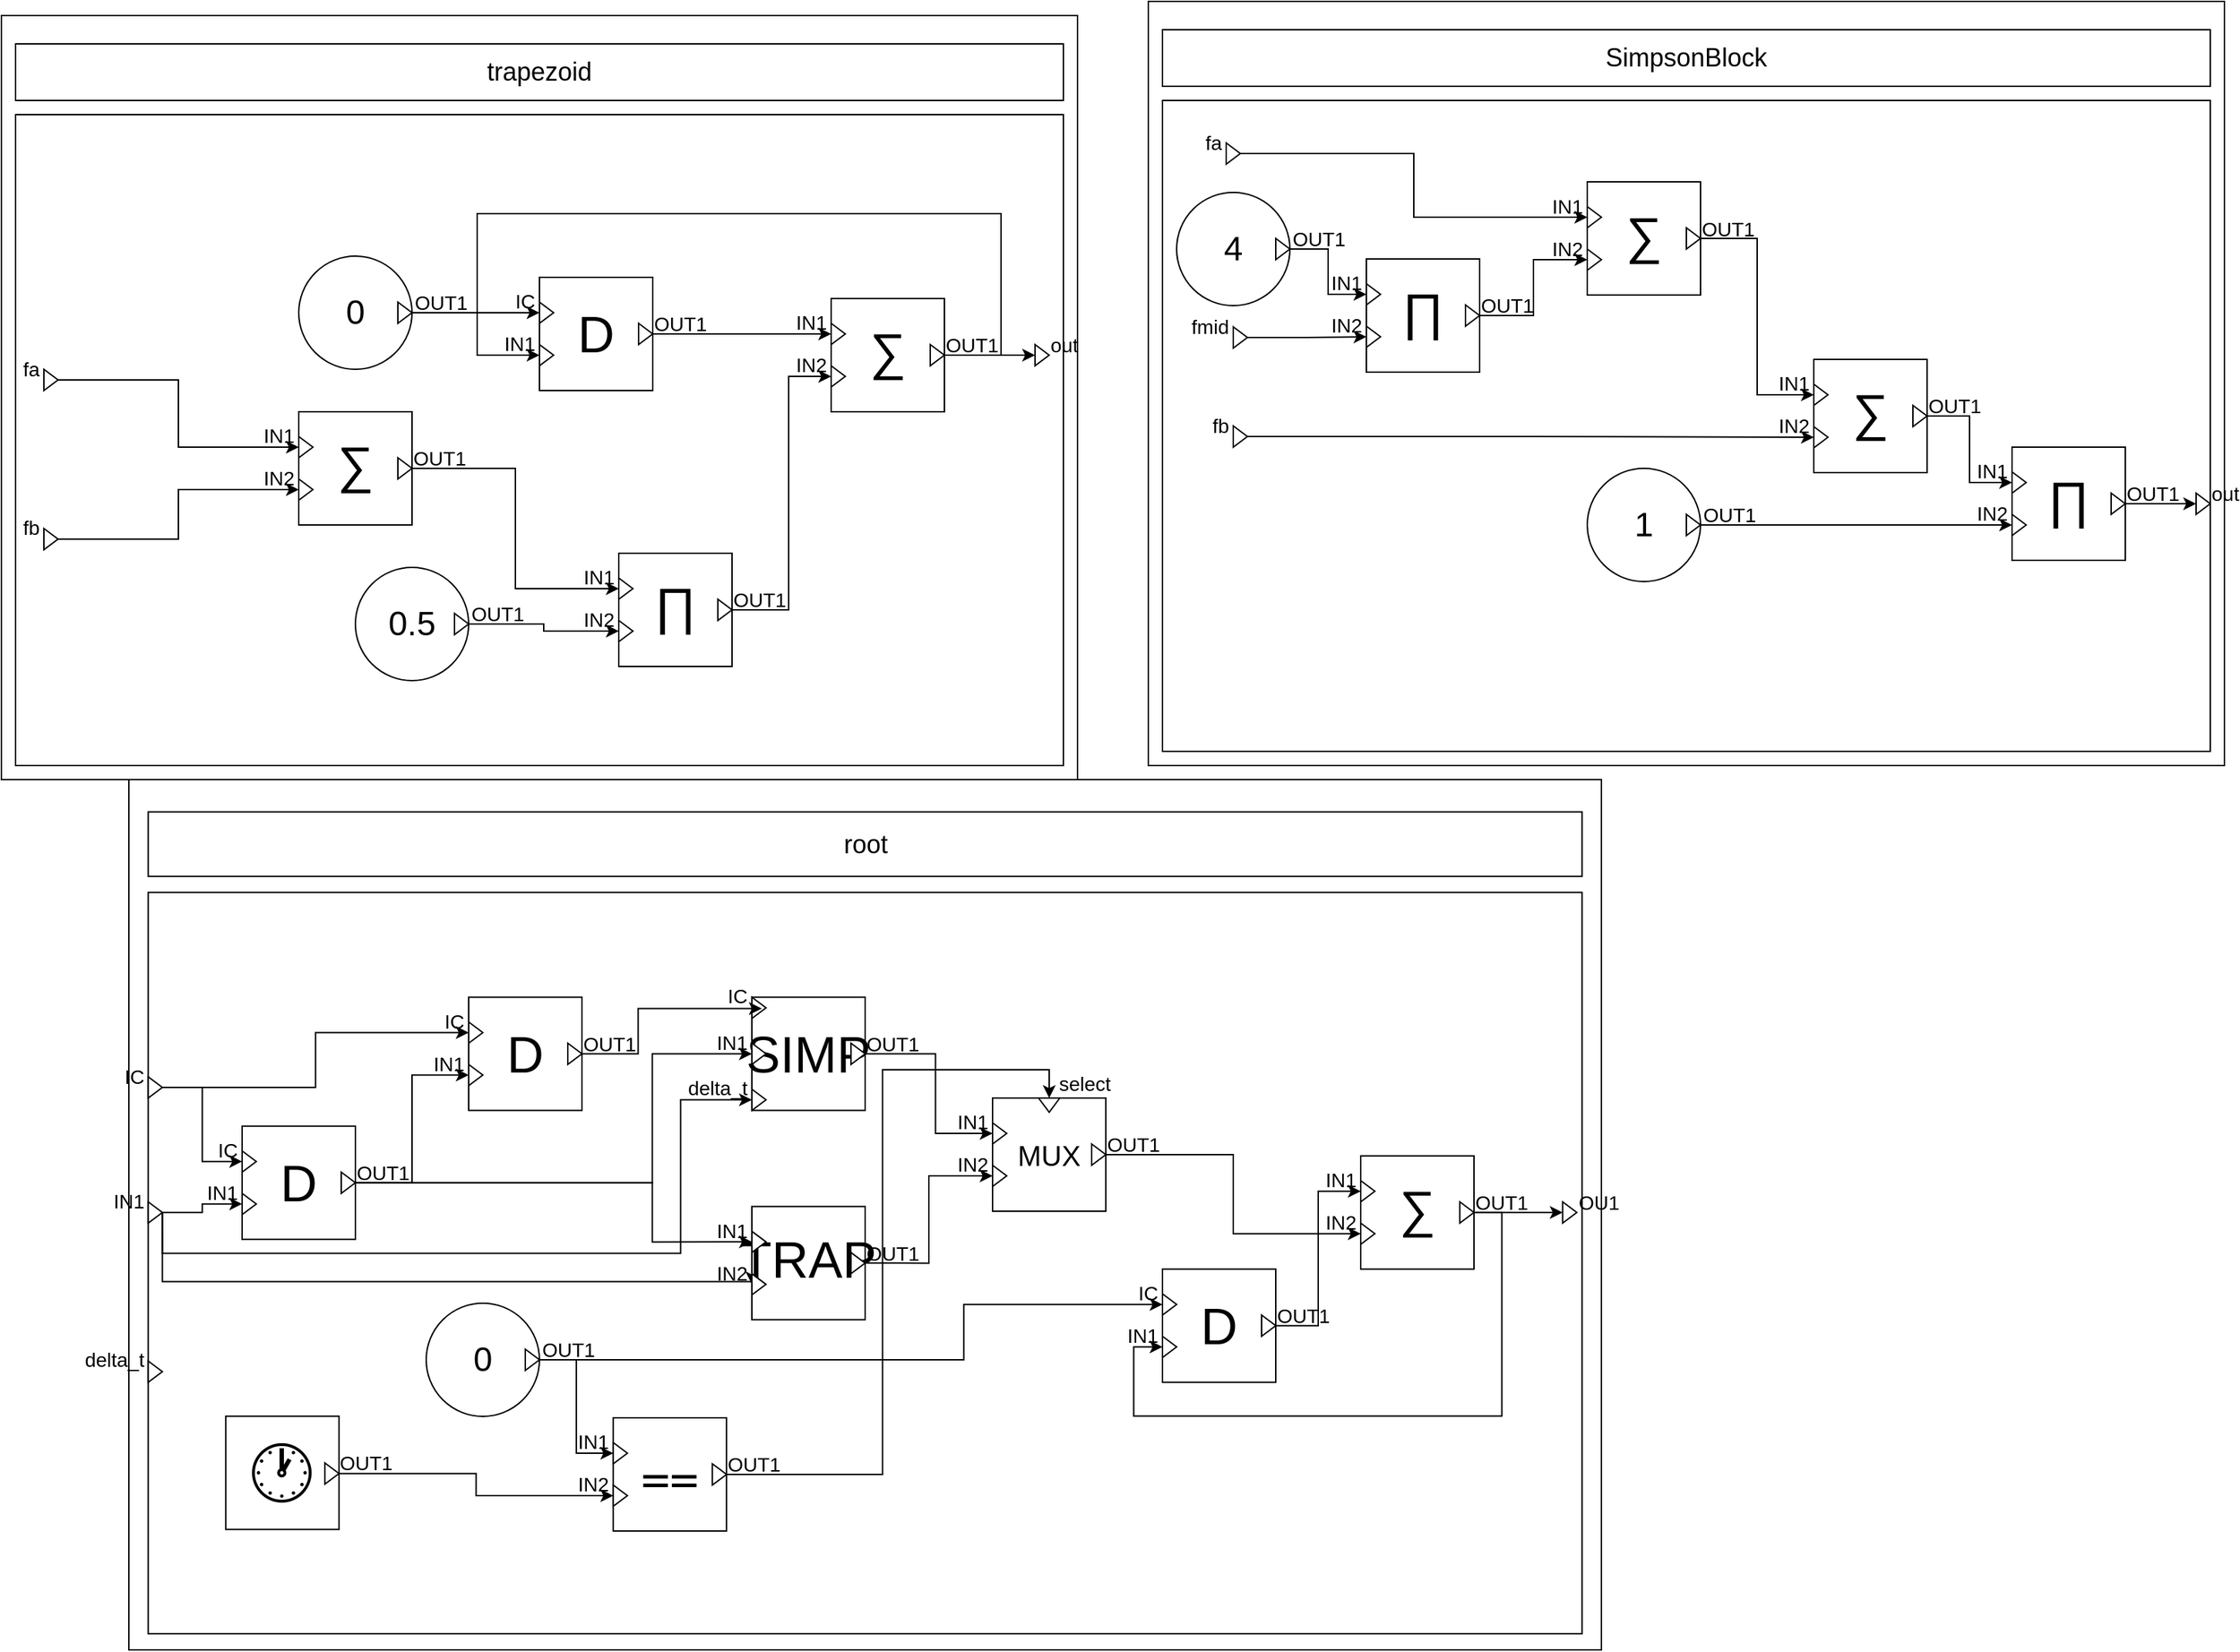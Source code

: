 <mxfile version="14.7.4" type="embed"><diagram id="c8kKLL6Id0NaLEfzySLN" name="Page-1"><mxGraphModel dx="1112" dy="2025" grid="1" gridSize="10" guides="1" tooltips="1" connect="1" arrows="1" fold="1" page="1" pageScale="1" pageWidth="827" pageHeight="1169" math="0" shadow="0"><root><mxCell id="0"/><mxCell id="1" parent="0"/><object label="" placeholders="1" class_name="root" id="9sVO_kpWOGSHm0b9J-cb-1"><mxCell style="rounded=0;whiteSpace=wrap;html=1;container=0;connectable=0;allowArrows=0;treeFolding=0;moveCells=0;treeMoving=0;comic=0;rotatable=0;expand=1;autosize=1;resizeWidth=1;resizeHeight=1;metaEdit=1;" parent="1" vertex="1"><mxGeometry x="230" y="310" width="1040" height="615" as="geometry"><mxRectangle x="40" y="400" width="50" height="40" as="alternateBounds"/></mxGeometry></mxCell></object><object label="%class_name%" placeholders="1" id="9sVO_kpWOGSHm0b9J-cb-2"><mxCell style="rounded=0;whiteSpace=wrap;html=1;fontSize=18;connectable=0;allowArrows=0;rotatable=0;cloneable=0;deletable=0;" parent="9sVO_kpWOGSHm0b9J-cb-1" vertex="1"><mxGeometry x="13.684" y="22.778" width="1012.632" height="45.556" as="geometry"/></mxCell></object><mxCell id="9sVO_kpWOGSHm0b9J-cb-3" value="" style="rounded=0;whiteSpace=wrap;html=1;connectable=0;allowArrows=0;container=1;collapsible=0;portConstraintRotation=0;rotatable=0;cloneable=0;deletable=0;recursiveResize=0;" parent="9sVO_kpWOGSHm0b9J-cb-1" vertex="1"><mxGeometry x="13.684" y="79.722" width="1012.632" height="523.889" as="geometry"><mxRectangle x="10" y="70" width="50" height="40" as="alternateBounds"/></mxGeometry></mxCell><mxCell id="9sVO_kpWOGSHm0b9J-cb-26" style="edgeStyle=orthogonalEdgeStyle;rounded=0;orthogonalLoop=1;jettySize=auto;html=1;exitX=1;exitY=0.5;exitDx=0;exitDy=0;entryX=0;entryY=0.5;entryDx=0;entryDy=0;" parent="9sVO_kpWOGSHm0b9J-cb-3" source="9sVO_kpWOGSHm0b9J-cb-4" target="9sVO_kpWOGSHm0b9J-cb-19" edge="1"><mxGeometry relative="1" as="geometry"/></mxCell><mxCell id="9sVO_kpWOGSHm0b9J-cb-128" style="edgeStyle=orthogonalEdgeStyle;rounded=0;orthogonalLoop=1;jettySize=auto;html=1;exitX=1;exitY=0.5;exitDx=0;exitDy=0;entryX=0;entryY=0.5;entryDx=0;entryDy=0;" parent="9sVO_kpWOGSHm0b9J-cb-3" source="9sVO_kpWOGSHm0b9J-cb-4" target="9sVO_kpWOGSHm0b9J-cb-125" edge="1"><mxGeometry relative="1" as="geometry"><Array as="points"><mxPoint x="10" y="255"/><mxPoint x="376" y="255"/><mxPoint x="376" y="146"/></Array></mxGeometry></mxCell><mxCell id="9sVO_kpWOGSHm0b9J-cb-137" style="edgeStyle=orthogonalEdgeStyle;rounded=0;orthogonalLoop=1;jettySize=auto;html=1;exitX=1;exitY=0.5;exitDx=0;exitDy=0;entryX=0;entryY=0.5;entryDx=0;entryDy=0;" parent="9sVO_kpWOGSHm0b9J-cb-3" source="9sVO_kpWOGSHm0b9J-cb-4" target="9sVO_kpWOGSHm0b9J-cb-136" edge="1"><mxGeometry relative="1" as="geometry"><Array as="points"><mxPoint x="10" y="275"/><mxPoint x="426" y="275"/></Array></mxGeometry></mxCell><object label="%name%" placeholders="1" name="IN1" class_name="InputPortBlock" id="9sVO_kpWOGSHm0b9J-cb-4"><mxCell style="triangle;fontSize=14;points=[[0,0.5],[1,0.5]];allowArrows=0;verticalAlign=middle;horizontal=1;spacingTop=0;align=right;spacingLeft=0;spacingRight=8;html=1;comic=0;treeFolding=0;treeMoving=0;resizable=0;movableLabel=1;spacing=2;aspect=fixed;metaEdit=1;" parent="9sVO_kpWOGSHm0b9J-cb-3" vertex="1"><mxGeometry y="218.667" width="10" height="15" as="geometry"><mxPoint x="-4" y="-8" as="offset"/></mxGeometry></mxCell></object><object label="%name%" placeholders="1" name="OU1" class_name="OutputPortBlock" id="9sVO_kpWOGSHm0b9J-cb-5"><mxCell style="triangle;fontSize=14;points=[[0,0.5],[1,0.5]];allowArrows=0;verticalAlign=middle;horizontal=1;spacingTop=0;align=left;spacingLeft=4;spacingRight=0;html=1;comic=0;treeFolding=0;treeMoving=0;movable=1;resizable=0;rotatable=1;deletable=1;editable=1;connectable=1;movableLabel=1;spacing=2;aspect=fixed;metaEdit=1;" parent="9sVO_kpWOGSHm0b9J-cb-3" vertex="1"><mxGeometry x="998.947" y="218.667" width="10" height="15" as="geometry"><mxPoint x="5" y="-7" as="offset"/></mxGeometry></mxCell></object><object label="%symbol%" placeholders="1" symbol="&amp;sum;" class_name="AdderBlock" block_name="" id="9sVO_kpWOGSHm0b9J-cb-8"><mxCell style="whiteSpace=wrap;html=1;aspect=fixed;comic=0;fontSize=36;align=center;resizable=0;container=1;collapsible=0;points=[];allowArrows=0;spacingTop=-6;metaEdit=1;connectable=0;" parent="9sVO_kpWOGSHm0b9J-cb-3" vertex="1"><mxGeometry x="856.317" y="186.162" width="80" height="80" as="geometry"/></mxCell></object><object label="%name%" placeholders="1" name="OUT1" class_name="OutputPortBlock" id="9sVO_kpWOGSHm0b9J-cb-9"><mxCell style="triangle;fontSize=14;points=[[1,0.5]];allowArrows=0;verticalAlign=middle;horizontal=1;spacingTop=0;align=left;spacingLeft=4;spacingRight=0;html=1;comic=0;treeFolding=0;treeMoving=0;movable=1;resizable=0;rotatable=1;deletable=1;editable=1;connectable=1;movableLabel=1;spacing=2;aspect=fixed;metaEdit=1;" parent="9sVO_kpWOGSHm0b9J-cb-8" vertex="1"><mxGeometry x="70" y="32.5" width="10" height="15" as="geometry"><mxPoint x="5" y="-7" as="offset"/></mxGeometry></mxCell></object><object label="%name%" placeholders="1" name="IN1" class_name="InputPortBlock" id="9sVO_kpWOGSHm0b9J-cb-10"><mxCell style="triangle;fontSize=14;points=[[0,0.5]];allowArrows=0;verticalAlign=middle;horizontal=1;spacingTop=0;align=right;spacingLeft=0;spacingRight=8;html=1;comic=0;treeFolding=0;treeMoving=0;resizable=0;movableLabel=1;spacing=2;aspect=fixed;metaEdit=1;" parent="9sVO_kpWOGSHm0b9J-cb-8" vertex="1"><mxGeometry y="17.5" width="10" height="15" as="geometry"><mxPoint x="-4" y="-8" as="offset"/></mxGeometry></mxCell></object><object label="%name%" placeholders="1" name="IN2" class_name="InputPortBlock" id="9sVO_kpWOGSHm0b9J-cb-11"><mxCell style="triangle;fontSize=14;points=[[0,0.5]];allowArrows=0;verticalAlign=middle;horizontal=1;spacingTop=0;align=right;spacingLeft=0;spacingRight=8;html=1;comic=0;treeFolding=0;treeMoving=0;resizable=0;movableLabel=1;spacing=2;aspect=fixed;metaEdit=1;" parent="9sVO_kpWOGSHm0b9J-cb-8" vertex="1"><mxGeometry y="47.5" width="10" height="15" as="geometry"><mxPoint x="-4" y="-8" as="offset"/></mxGeometry></mxCell></object><object label="%symbol%" placeholders="1" symbol="D" class_name="DelayBlock" block_name="" id="9sVO_kpWOGSHm0b9J-cb-12"><mxCell style="whiteSpace=wrap;html=1;aspect=fixed;comic=0;fontSize=36;align=center;resizable=0;container=1;collapsible=0;points=[];allowArrows=0;metaEdit=1;connectable=0;" parent="9sVO_kpWOGSHm0b9J-cb-3" vertex="1"><mxGeometry x="716.314" y="266.159" width="80" height="80" as="geometry"/></mxCell></object><object label="%name%" placeholders="1" name="OUT1" class_name="OutputPortBlock" id="9sVO_kpWOGSHm0b9J-cb-13"><mxCell style="triangle;fontSize=14;points=[[1,0.5]];allowArrows=0;verticalAlign=middle;horizontal=1;spacingTop=0;align=left;spacingLeft=4;spacingRight=0;html=1;comic=0;treeFolding=0;treeMoving=0;movable=1;resizable=0;rotatable=1;deletable=1;editable=1;connectable=1;movableLabel=1;spacing=2;aspect=fixed;metaEdit=1;" parent="9sVO_kpWOGSHm0b9J-cb-12" vertex="1"><mxGeometry x="70" y="32.5" width="10" height="15" as="geometry"><mxPoint x="5" y="-7" as="offset"/></mxGeometry></mxCell></object><object label="%name%" placeholders="1" name="IC" class_name="InputPortBlock" id="9sVO_kpWOGSHm0b9J-cb-14"><mxCell style="triangle;fontSize=14;points=[[0,0.5]];allowArrows=0;verticalAlign=middle;horizontal=1;spacingTop=0;align=right;spacingLeft=0;spacingRight=8;html=1;comic=0;treeFolding=0;treeMoving=0;resizable=0;movableLabel=1;spacing=2;aspect=fixed;metaEdit=1;" parent="9sVO_kpWOGSHm0b9J-cb-12" vertex="1"><mxGeometry y="17.5" width="10" height="15" as="geometry"><mxPoint x="-4" y="-8" as="offset"/></mxGeometry></mxCell></object><object label="%name%" placeholders="1" name="IN1" class_name="InputPortBlock" id="9sVO_kpWOGSHm0b9J-cb-15"><mxCell style="triangle;fontSize=14;points=[[0,0.5]];allowArrows=0;verticalAlign=middle;horizontal=1;spacingTop=0;align=right;spacingLeft=0;spacingRight=8;html=1;comic=0;treeFolding=0;treeMoving=0;resizable=0;movableLabel=1;spacing=2;aspect=fixed;metaEdit=1;" parent="9sVO_kpWOGSHm0b9J-cb-12" vertex="1"><mxGeometry y="47.5" width="10" height="15" as="geometry"><mxPoint x="-4" y="-8" as="offset"/></mxGeometry></mxCell></object><object label="%symbol%" placeholders="1" symbol="D" class_name="DelayBlock" block_name="" id="9sVO_kpWOGSHm0b9J-cb-16"><mxCell style="whiteSpace=wrap;html=1;aspect=fixed;comic=0;fontSize=36;align=center;resizable=0;container=1;collapsible=0;points=[];allowArrows=0;metaEdit=1;connectable=0;" parent="9sVO_kpWOGSHm0b9J-cb-3" vertex="1"><mxGeometry x="66.317" y="165.139" width="80" height="80" as="geometry"/></mxCell></object><object label="%name%" placeholders="1" name="OUT1" class_name="OutputPortBlock" id="9sVO_kpWOGSHm0b9J-cb-17"><mxCell style="triangle;fontSize=14;points=[[1,0.5]];allowArrows=0;verticalAlign=middle;horizontal=1;spacingTop=0;align=left;spacingLeft=4;spacingRight=0;html=1;comic=0;treeFolding=0;treeMoving=0;movable=1;resizable=0;rotatable=1;deletable=1;editable=1;connectable=1;movableLabel=1;spacing=2;aspect=fixed;metaEdit=1;" parent="9sVO_kpWOGSHm0b9J-cb-16" vertex="1"><mxGeometry x="70" y="32.5" width="10" height="15" as="geometry"><mxPoint x="5" y="-7" as="offset"/></mxGeometry></mxCell></object><object label="%name%" placeholders="1" name="IC" class_name="InputPortBlock" id="9sVO_kpWOGSHm0b9J-cb-18"><mxCell style="triangle;fontSize=14;points=[[0,0.5]];allowArrows=0;verticalAlign=middle;horizontal=1;spacingTop=0;align=right;spacingLeft=0;spacingRight=8;html=1;comic=0;treeFolding=0;treeMoving=0;resizable=0;movableLabel=1;spacing=2;aspect=fixed;metaEdit=1;" parent="9sVO_kpWOGSHm0b9J-cb-16" vertex="1"><mxGeometry y="17.5" width="10" height="15" as="geometry"><mxPoint x="-4" y="-8" as="offset"/></mxGeometry></mxCell></object><object label="%name%" placeholders="1" name="IN1" class_name="InputPortBlock" id="9sVO_kpWOGSHm0b9J-cb-19"><mxCell style="triangle;fontSize=14;points=[[0,0.5]];allowArrows=0;verticalAlign=middle;horizontal=1;spacingTop=0;align=right;spacingLeft=0;spacingRight=8;html=1;comic=0;treeFolding=0;treeMoving=0;resizable=0;movableLabel=1;spacing=2;aspect=fixed;metaEdit=1;" parent="9sVO_kpWOGSHm0b9J-cb-16" vertex="1"><mxGeometry y="47.5" width="10" height="15" as="geometry"><mxPoint x="-4" y="-8" as="offset"/></mxGeometry></mxCell></object><object label="%symbol%" placeholders="1" symbol="D" class_name="DelayBlock" block_name="" id="9sVO_kpWOGSHm0b9J-cb-20"><mxCell style="whiteSpace=wrap;html=1;aspect=fixed;comic=0;fontSize=36;align=center;resizable=0;container=1;collapsible=0;points=[];allowArrows=0;metaEdit=1;connectable=0;" parent="9sVO_kpWOGSHm0b9J-cb-3" vertex="1"><mxGeometry x="226.314" y="74.028" width="80" height="80" as="geometry"/></mxCell></object><object label="%name%" placeholders="1" name="OUT1" class_name="OutputPortBlock" id="9sVO_kpWOGSHm0b9J-cb-21"><mxCell style="triangle;fontSize=14;points=[[1,0.5]];allowArrows=0;verticalAlign=middle;horizontal=1;spacingTop=0;align=left;spacingLeft=4;spacingRight=0;html=1;comic=0;treeFolding=0;treeMoving=0;movable=1;resizable=0;rotatable=1;deletable=1;editable=1;connectable=1;movableLabel=1;spacing=2;aspect=fixed;metaEdit=1;" parent="9sVO_kpWOGSHm0b9J-cb-20" vertex="1"><mxGeometry x="70" y="32.5" width="10" height="15" as="geometry"><mxPoint x="5" y="-7" as="offset"/></mxGeometry></mxCell></object><object label="%name%" placeholders="1" name="IC" class_name="InputPortBlock" id="9sVO_kpWOGSHm0b9J-cb-22"><mxCell style="triangle;fontSize=14;points=[[0,0.5]];allowArrows=0;verticalAlign=middle;horizontal=1;spacingTop=0;align=right;spacingLeft=0;spacingRight=8;html=1;comic=0;treeFolding=0;treeMoving=0;resizable=0;movableLabel=1;spacing=2;aspect=fixed;metaEdit=1;" parent="9sVO_kpWOGSHm0b9J-cb-20" vertex="1"><mxGeometry y="17.5" width="10" height="15" as="geometry"><mxPoint x="-4" y="-8" as="offset"/></mxGeometry></mxCell></object><object label="%name%" placeholders="1" name="IN1" class_name="InputPortBlock" id="9sVO_kpWOGSHm0b9J-cb-23"><mxCell style="triangle;fontSize=14;points=[[0,0.5]];allowArrows=0;verticalAlign=middle;horizontal=1;spacingTop=0;align=right;spacingLeft=0;spacingRight=8;html=1;comic=0;treeFolding=0;treeMoving=0;resizable=0;movableLabel=1;spacing=2;aspect=fixed;metaEdit=1;" parent="9sVO_kpWOGSHm0b9J-cb-20" vertex="1"><mxGeometry y="47.5" width="10" height="15" as="geometry"><mxPoint x="-4" y="-8" as="offset"/></mxGeometry></mxCell></object><mxCell id="9sVO_kpWOGSHm0b9J-cb-24" style="edgeStyle=orthogonalEdgeStyle;rounded=0;orthogonalLoop=1;jettySize=auto;html=1;exitX=1;exitY=0.5;exitDx=0;exitDy=0;entryX=0;entryY=0.5;entryDx=0;entryDy=0;" parent="9sVO_kpWOGSHm0b9J-cb-3" source="9sVO_kpWOGSHm0b9J-cb-9" target="9sVO_kpWOGSHm0b9J-cb-5" edge="1"><mxGeometry relative="1" as="geometry"/></mxCell><mxCell id="9sVO_kpWOGSHm0b9J-cb-25" style="edgeStyle=orthogonalEdgeStyle;rounded=0;orthogonalLoop=1;jettySize=auto;html=1;exitX=1;exitY=0.5;exitDx=0;exitDy=0;entryX=0;entryY=0.5;entryDx=0;entryDy=0;" parent="9sVO_kpWOGSHm0b9J-cb-3" source="9sVO_kpWOGSHm0b9J-cb-13" target="9sVO_kpWOGSHm0b9J-cb-10" edge="1"><mxGeometry relative="1" as="geometry"/></mxCell><mxCell id="9sVO_kpWOGSHm0b9J-cb-27" style="edgeStyle=orthogonalEdgeStyle;rounded=0;orthogonalLoop=1;jettySize=auto;html=1;exitX=1;exitY=0.5;exitDx=0;exitDy=0;entryX=0;entryY=0.5;entryDx=0;entryDy=0;" parent="9sVO_kpWOGSHm0b9J-cb-3" source="9sVO_kpWOGSHm0b9J-cb-17" target="9sVO_kpWOGSHm0b9J-cb-23" edge="1"><mxGeometry relative="1" as="geometry"/></mxCell><object label=" %symbol%" class_name="TimeBlock" block_name="" placeholders="1" symbol="&amp;#128336;" id="9sVO_kpWOGSHm0b9J-cb-106"><mxCell style="whiteSpace=wrap;html=1;aspect=fixed;connectable=0;allowArrows=0;container=1;collapsible=0;resizable=0;fontSize=45;metaEdit=1;" parent="9sVO_kpWOGSHm0b9J-cb-3" vertex="1"><mxGeometry x="54.737" y="370.139" width="80" height="80" as="geometry"/></mxCell></object><object label="%name%" placeholders="1" name="OUT1" class_name="OutputPortBlock" id="9sVO_kpWOGSHm0b9J-cb-107"><mxCell style="triangle;fontSize=14;points=[[1,0.5]];allowArrows=0;verticalAlign=middle;horizontal=1;spacingTop=0;align=left;spacingLeft=4;spacingRight=0;html=1;comic=0;treeFolding=0;treeMoving=0;movable=1;resizable=0;rotatable=1;deletable=1;editable=1;connectable=1;movableLabel=1;spacing=2;aspect=fixed;metaEdit=1;" parent="9sVO_kpWOGSHm0b9J-cb-106" vertex="1"><mxGeometry x="70" y="33" width="10" height="15" as="geometry"><mxPoint x="5" y="-7" as="offset"/></mxGeometry></mxCell></object><object label="%symbol%" placeholders="1" symbol="&amp;#10869;" class_name="EqualsBlock" block_name="" id="9sVO_kpWOGSHm0b9J-cb-108"><mxCell style="whiteSpace=wrap;html=1;aspect=fixed;comic=0;fontSize=36;align=center;resizable=0;container=1;collapsible=0;points=[];allowArrows=0;metaEdit=1;connectable=0;" parent="9sVO_kpWOGSHm0b9J-cb-3" vertex="1"><mxGeometry x="328.421" y="371.278" width="80" height="80" as="geometry"/></mxCell></object><object label="%name%" placeholders="1" name="OUT1" class_name="OutputPortBlock" id="9sVO_kpWOGSHm0b9J-cb-109"><mxCell style="triangle;fontSize=14;points=[[1,0.5]];allowArrows=0;verticalAlign=middle;horizontal=1;spacingTop=0;align=left;spacingLeft=4;spacingRight=0;html=1;comic=0;treeFolding=0;treeMoving=0;movable=1;resizable=0;rotatable=1;deletable=1;editable=1;connectable=1;movableLabel=1;spacing=2;aspect=fixed;metaEdit=1;" parent="9sVO_kpWOGSHm0b9J-cb-108" vertex="1"><mxGeometry x="70" y="32.5" width="10" height="15" as="geometry"><mxPoint x="5" y="-7" as="offset"/></mxGeometry></mxCell></object><object label="%name%" placeholders="1" name="IN1" class_name="InputPortBlock" id="9sVO_kpWOGSHm0b9J-cb-110"><mxCell style="triangle;fontSize=14;points=[[0,0.5]];allowArrows=0;verticalAlign=middle;horizontal=1;spacingTop=0;align=right;spacingLeft=0;spacingRight=8;html=1;comic=0;treeFolding=0;treeMoving=0;resizable=0;movableLabel=1;spacing=2;aspect=fixed;metaEdit=1;" parent="9sVO_kpWOGSHm0b9J-cb-108" vertex="1"><mxGeometry y="17.5" width="10" height="15" as="geometry"><mxPoint x="-4" y="-8" as="offset"/></mxGeometry></mxCell></object><object label="%name%" placeholders="1" name="IN2" class_name="InputPortBlock" id="9sVO_kpWOGSHm0b9J-cb-111"><mxCell style="triangle;fontSize=14;points=[[0,0.5]];allowArrows=0;verticalAlign=middle;horizontal=1;spacingTop=0;align=right;spacingLeft=0;spacingRight=8;html=1;comic=0;treeFolding=0;treeMoving=0;resizable=0;movableLabel=1;spacing=2;aspect=fixed;metaEdit=1;" parent="9sVO_kpWOGSHm0b9J-cb-108" vertex="1"><mxGeometry y="47.5" width="10" height="15" as="geometry"><mxPoint x="-4" y="-8" as="offset"/></mxGeometry></mxCell></object><object label="%value%" placeholders="1" value="0" block_name="" class_name="ConstantBlock" id="9sVO_kpWOGSHm0b9J-cb-112"><mxCell style="ellipse;whiteSpace=wrap;html=1;comic=0;fontSize=24;align=center;allowArrows=0;connectable=0;container=1;collapsible=0;recursiveResize=1;direction=west;resizable=0;metaEdit=1;" parent="9sVO_kpWOGSHm0b9J-cb-3" vertex="1"><mxGeometry x="196.317" y="290.278" width="80" height="80" as="geometry"/></mxCell></object><object label="%name%" placeholders="1" name="OUT1" class_name="OutputPortBlock" id="9sVO_kpWOGSHm0b9J-cb-113"><mxCell style="triangle;fontSize=14;points=[[1,0.5]];allowArrows=0;verticalAlign=middle;horizontal=1;spacingTop=0;align=left;spacingLeft=4;spacingRight=0;html=1;comic=0;treeFolding=0;treeMoving=0;movable=1;resizable=0;rotatable=1;deletable=1;editable=1;connectable=1;movableLabel=1;spacing=2;aspect=fixed;metaEdit=1;" parent="9sVO_kpWOGSHm0b9J-cb-112" vertex="1"><mxGeometry x="70" y="32.5" width="10" height="15" as="geometry"><mxPoint x="6" y="-7" as="offset"/></mxGeometry></mxCell></object><mxCell id="9sVO_kpWOGSHm0b9J-cb-114" style="edgeStyle=orthogonalEdgeStyle;rounded=0;orthogonalLoop=1;jettySize=auto;html=1;exitX=1;exitY=0.5;exitDx=0;exitDy=0;entryX=0;entryY=0.5;entryDx=0;entryDy=0;" parent="9sVO_kpWOGSHm0b9J-cb-3" source="9sVO_kpWOGSHm0b9J-cb-113" target="9sVO_kpWOGSHm0b9J-cb-110" edge="1"><mxGeometry relative="1" as="geometry"/></mxCell><mxCell id="9sVO_kpWOGSHm0b9J-cb-115" style="edgeStyle=orthogonalEdgeStyle;rounded=0;orthogonalLoop=1;jettySize=auto;html=1;exitX=1;exitY=0.5;exitDx=0;exitDy=0;entryX=0;entryY=0.5;entryDx=0;entryDy=0;" parent="9sVO_kpWOGSHm0b9J-cb-3" source="9sVO_kpWOGSHm0b9J-cb-107" target="9sVO_kpWOGSHm0b9J-cb-111" edge="1"><mxGeometry relative="1" as="geometry"/></mxCell><object label="%symbol%" placeholders="1" symbol="MUX" class_name="MultiplexerBlock" block_name="" id="9sVO_kpWOGSHm0b9J-cb-116"><mxCell style="whiteSpace=wrap;html=1;aspect=fixed;comic=0;fontSize=20;align=center;resizable=0;container=1;collapsible=0;points=[];allowArrows=0;metaEdit=1;connectable=0;" parent="9sVO_kpWOGSHm0b9J-cb-3" vertex="1"><mxGeometry x="596.317" y="145.274" width="80" height="80" as="geometry"/></mxCell></object><object label="%name%" placeholders="1" name="OUT1" class_name="OutputPortBlock" id="9sVO_kpWOGSHm0b9J-cb-117"><mxCell style="triangle;fontSize=14;points=[[1,0.5]];allowArrows=0;verticalAlign=middle;horizontal=1;spacingTop=0;align=left;spacingLeft=4;spacingRight=0;html=1;comic=0;treeFolding=0;treeMoving=0;movable=1;resizable=0;rotatable=1;deletable=1;editable=1;connectable=1;movableLabel=1;spacing=2;aspect=fixed;metaEdit=1;" parent="9sVO_kpWOGSHm0b9J-cb-116" vertex="1"><mxGeometry x="70" y="32.5" width="10" height="15" as="geometry"><mxPoint x="5" y="-7" as="offset"/></mxGeometry></mxCell></object><object label="%name%" placeholders="1" name="IN1" class_name="InputPortBlock" id="9sVO_kpWOGSHm0b9J-cb-118"><mxCell style="triangle;fontSize=14;points=[[0,0.5]];allowArrows=0;verticalAlign=middle;horizontal=1;spacingTop=0;align=right;spacingLeft=0;spacingRight=8;html=1;comic=0;treeFolding=0;treeMoving=0;resizable=0;movableLabel=1;spacing=2;aspect=fixed;metaEdit=1;" parent="9sVO_kpWOGSHm0b9J-cb-116" vertex="1"><mxGeometry y="17.5" width="10" height="15" as="geometry"><mxPoint x="-4" y="-8" as="offset"/></mxGeometry></mxCell></object><object label="%name%" placeholders="1" name="IN2" class_name="InputPortBlock" id="9sVO_kpWOGSHm0b9J-cb-119"><mxCell style="triangle;fontSize=14;points=[[0,0.5]];allowArrows=0;verticalAlign=middle;horizontal=1;spacingTop=0;align=right;spacingLeft=0;spacingRight=8;html=1;comic=0;treeFolding=0;treeMoving=0;resizable=0;movableLabel=1;spacing=2;aspect=fixed;metaEdit=1;" parent="9sVO_kpWOGSHm0b9J-cb-116" vertex="1"><mxGeometry y="47.5" width="10" height="15" as="geometry"><mxPoint x="-4" y="-8" as="offset"/></mxGeometry></mxCell></object><object label="%name%" placeholders="1" name="select" class_name="InputPortBlock" id="9sVO_kpWOGSHm0b9J-cb-120"><mxCell style="triangle;fontSize=14;points=[[0,0.5]];allowArrows=0;verticalAlign=middle;horizontal=1;spacingTop=0;align=left;spacingLeft=2;spacingRight=0;html=1;comic=0;treeFolding=0;treeMoving=0;resizable=0;movableLabel=1;spacing=2;aspect=fixed;direction=south;metaEdit=1;" parent="9sVO_kpWOGSHm0b9J-cb-116" vertex="1"><mxGeometry x="32.5" width="15" height="10" as="geometry"><mxPoint x="10" y="-15" as="offset"/></mxGeometry></mxCell></object><object label="%symbol%" placeholders="1" symbol="SIMP" class_name="SimpsonBlock" block_name="" id="9sVO_kpWOGSHm0b9J-cb-121"><mxCell style="whiteSpace=wrap;html=1;aspect=fixed;comic=0;fontSize=36;align=center;resizable=0;container=1;collapsible=0;points=[];allowArrows=0;metaEdit=1;connectable=0;" parent="9sVO_kpWOGSHm0b9J-cb-3" vertex="1"><mxGeometry x="426.319" y="74.024" width="80" height="80" as="geometry"/></mxCell></object><object label="%name%" placeholders="1" name="OUT1" class_name="OutputPortBlock" id="9sVO_kpWOGSHm0b9J-cb-122"><mxCell style="triangle;fontSize=14;points=[[1,0.5]];allowArrows=0;verticalAlign=middle;horizontal=1;spacingTop=0;align=left;spacingLeft=4;spacingRight=0;html=1;comic=0;treeFolding=0;treeMoving=0;movable=1;resizable=0;rotatable=1;deletable=1;editable=1;connectable=1;movableLabel=1;spacing=2;aspect=fixed;metaEdit=1;" parent="9sVO_kpWOGSHm0b9J-cb-121" vertex="1"><mxGeometry x="70" y="32.5" width="10" height="15" as="geometry"><mxPoint x="5" y="-7" as="offset"/></mxGeometry></mxCell></object><object label="%name%" placeholders="1" name="IC" class_name="InputPortBlock" id="9sVO_kpWOGSHm0b9J-cb-123"><mxCell style="triangle;fontSize=14;points=[[0,0.5]];allowArrows=0;verticalAlign=middle;horizontal=1;spacingTop=0;align=right;spacingLeft=0;spacingRight=8;html=1;comic=0;treeFolding=0;treeMoving=0;resizable=0;movableLabel=1;spacing=2;aspect=fixed;metaEdit=1;" parent="9sVO_kpWOGSHm0b9J-cb-121" vertex="1"><mxGeometry width="10" height="15" as="geometry"><mxPoint x="-4" y="-8" as="offset"/></mxGeometry></mxCell></object><object label="%name%" placeholders="1" name="IN1" class_name="InputPortBlock" id="9sVO_kpWOGSHm0b9J-cb-124"><mxCell style="triangle;fontSize=14;points=[[0,0.5]];allowArrows=0;verticalAlign=middle;horizontal=1;spacingTop=0;align=right;spacingLeft=0;spacingRight=8;html=1;comic=0;treeFolding=0;treeMoving=0;resizable=0;movableLabel=1;spacing=2;aspect=fixed;metaEdit=1;" parent="9sVO_kpWOGSHm0b9J-cb-121" vertex="1"><mxGeometry y="32.5" width="10" height="15" as="geometry"><mxPoint x="-4" y="-8" as="offset"/></mxGeometry></mxCell></object><object label="%name%" placeholders="1" name="delta_t" class_name="InputPortBlock" id="9sVO_kpWOGSHm0b9J-cb-125"><mxCell style="triangle;fontSize=14;points=[[0,0.5]];allowArrows=0;verticalAlign=middle;horizontal=1;spacingTop=0;align=right;spacingLeft=0;spacingRight=8;html=1;comic=0;treeFolding=0;treeMoving=0;resizable=0;movableLabel=1;spacing=2;aspect=fixed;metaEdit=1;" parent="9sVO_kpWOGSHm0b9J-cb-121" vertex="1"><mxGeometry y="65" width="10" height="15" as="geometry"><mxPoint x="-4" y="-8" as="offset"/></mxGeometry></mxCell></object><mxCell id="9sVO_kpWOGSHm0b9J-cb-126" style="edgeStyle=orthogonalEdgeStyle;rounded=0;orthogonalLoop=1;jettySize=auto;html=1;exitX=1;exitY=0.5;exitDx=0;exitDy=0;entryX=0.7;entryY=0.534;entryDx=0;entryDy=0;entryPerimeter=0;" parent="9sVO_kpWOGSHm0b9J-cb-3" source="9sVO_kpWOGSHm0b9J-cb-21" target="9sVO_kpWOGSHm0b9J-cb-123" edge="1"><mxGeometry relative="1" as="geometry"><Array as="points"><mxPoint x="346" y="114"/><mxPoint x="346" y="82"/></Array></mxGeometry></mxCell><mxCell id="9sVO_kpWOGSHm0b9J-cb-127" style="edgeStyle=orthogonalEdgeStyle;rounded=0;orthogonalLoop=1;jettySize=auto;html=1;exitX=1;exitY=0.5;exitDx=0;exitDy=0;entryX=0;entryY=0.5;entryDx=0;entryDy=0;" parent="9sVO_kpWOGSHm0b9J-cb-3" source="9sVO_kpWOGSHm0b9J-cb-17" target="9sVO_kpWOGSHm0b9J-cb-124" edge="1"><mxGeometry relative="1" as="geometry"><Array as="points"><mxPoint x="356" y="205"/><mxPoint x="356" y="114"/></Array></mxGeometry></mxCell><object label="%symbol%" placeholders="1" symbol="TRAP" class_name="AdderBlock" block_name="" id="9sVO_kpWOGSHm0b9J-cb-133"><mxCell style="whiteSpace=wrap;html=1;aspect=fixed;comic=0;fontSize=36;align=center;resizable=0;container=1;collapsible=0;points=[];allowArrows=0;spacingTop=-6;metaEdit=1;connectable=0;" parent="9sVO_kpWOGSHm0b9J-cb-3" vertex="1"><mxGeometry x="426.316" y="221.948" width="80" height="80" as="geometry"/></mxCell></object><object label="%name%" placeholders="1" name="OUT1" class_name="OutputPortBlock" id="9sVO_kpWOGSHm0b9J-cb-134"><mxCell style="triangle;fontSize=14;points=[[1,0.5]];allowArrows=0;verticalAlign=middle;horizontal=1;spacingTop=0;align=left;spacingLeft=4;spacingRight=0;html=1;comic=0;treeFolding=0;treeMoving=0;movable=1;resizable=0;rotatable=1;deletable=1;editable=1;connectable=1;movableLabel=1;spacing=2;aspect=fixed;metaEdit=1;" parent="9sVO_kpWOGSHm0b9J-cb-133" vertex="1"><mxGeometry x="70" y="32.5" width="10" height="15" as="geometry"><mxPoint x="5" y="-7" as="offset"/></mxGeometry></mxCell></object><object label="%name%" placeholders="1" name="IN1" class_name="InputPortBlock" id="9sVO_kpWOGSHm0b9J-cb-135"><mxCell style="triangle;fontSize=14;points=[[0,0.5]];allowArrows=0;verticalAlign=middle;horizontal=1;spacingTop=0;align=right;spacingLeft=0;spacingRight=8;html=1;comic=0;treeFolding=0;treeMoving=0;resizable=0;movableLabel=1;spacing=2;aspect=fixed;metaEdit=1;" parent="9sVO_kpWOGSHm0b9J-cb-133" vertex="1"><mxGeometry y="17.5" width="10" height="15" as="geometry"><mxPoint x="-4" y="-8" as="offset"/></mxGeometry></mxCell></object><object label="%name%" placeholders="1" name="IN2" class_name="InputPortBlock" id="9sVO_kpWOGSHm0b9J-cb-136"><mxCell style="triangle;fontSize=14;points=[[0,0.5]];allowArrows=0;verticalAlign=middle;horizontal=1;spacingTop=0;align=right;spacingLeft=0;spacingRight=8;html=1;comic=0;treeFolding=0;treeMoving=0;resizable=0;movableLabel=1;spacing=2;aspect=fixed;metaEdit=1;" parent="9sVO_kpWOGSHm0b9J-cb-133" vertex="1"><mxGeometry y="47.5" width="10" height="15" as="geometry"><mxPoint x="-4" y="-8" as="offset"/></mxGeometry></mxCell></object><mxCell id="9sVO_kpWOGSHm0b9J-cb-138" style="edgeStyle=orthogonalEdgeStyle;rounded=0;orthogonalLoop=1;jettySize=auto;html=1;exitX=1;exitY=0.5;exitDx=0;exitDy=0;entryX=0;entryY=0.5;entryDx=0;entryDy=0;" parent="9sVO_kpWOGSHm0b9J-cb-3" source="9sVO_kpWOGSHm0b9J-cb-17" target="9sVO_kpWOGSHm0b9J-cb-135" edge="1"><mxGeometry relative="1" as="geometry"><Array as="points"><mxPoint x="356" y="205"/><mxPoint x="356" y="247"/></Array></mxGeometry></mxCell><mxCell id="9sVO_kpWOGSHm0b9J-cb-139" style="edgeStyle=orthogonalEdgeStyle;rounded=0;orthogonalLoop=1;jettySize=auto;html=1;exitX=1;exitY=0.5;exitDx=0;exitDy=0;entryX=0;entryY=0.5;entryDx=0;entryDy=0;" parent="9sVO_kpWOGSHm0b9J-cb-3" source="9sVO_kpWOGSHm0b9J-cb-109" target="9sVO_kpWOGSHm0b9J-cb-120" edge="1"><mxGeometry relative="1" as="geometry"/></mxCell><mxCell id="9sVO_kpWOGSHm0b9J-cb-140" style="edgeStyle=orthogonalEdgeStyle;rounded=0;orthogonalLoop=1;jettySize=auto;html=1;exitX=1;exitY=0.5;exitDx=0;exitDy=0;entryX=0;entryY=0.5;entryDx=0;entryDy=0;" parent="9sVO_kpWOGSHm0b9J-cb-3" source="9sVO_kpWOGSHm0b9J-cb-134" target="9sVO_kpWOGSHm0b9J-cb-119" edge="1"><mxGeometry relative="1" as="geometry"/></mxCell><mxCell id="9sVO_kpWOGSHm0b9J-cb-141" style="edgeStyle=orthogonalEdgeStyle;rounded=0;orthogonalLoop=1;jettySize=auto;html=1;exitX=1;exitY=0.5;exitDx=0;exitDy=0;entryX=0;entryY=0.5;entryDx=0;entryDy=0;" parent="9sVO_kpWOGSHm0b9J-cb-3" source="9sVO_kpWOGSHm0b9J-cb-122" target="9sVO_kpWOGSHm0b9J-cb-118" edge="1"><mxGeometry relative="1" as="geometry"><Array as="points"><mxPoint x="556" y="114"/><mxPoint x="556" y="170"/></Array></mxGeometry></mxCell><mxCell id="9sVO_kpWOGSHm0b9J-cb-143" style="edgeStyle=orthogonalEdgeStyle;rounded=0;orthogonalLoop=1;jettySize=auto;html=1;exitX=1;exitY=0.5;exitDx=0;exitDy=0;entryX=0;entryY=0.5;entryDx=0;entryDy=0;" parent="9sVO_kpWOGSHm0b9J-cb-3" source="9sVO_kpWOGSHm0b9J-cb-113" target="9sVO_kpWOGSHm0b9J-cb-14" edge="1"><mxGeometry relative="1" as="geometry"><Array as="points"><mxPoint x="576" y="330"/><mxPoint x="576" y="291"/></Array></mxGeometry></mxCell><mxCell id="9sVO_kpWOGSHm0b9J-cb-144" style="edgeStyle=orthogonalEdgeStyle;rounded=0;orthogonalLoop=1;jettySize=auto;html=1;exitX=1;exitY=0.5;exitDx=0;exitDy=0;entryX=0;entryY=0.5;entryDx=0;entryDy=0;" parent="9sVO_kpWOGSHm0b9J-cb-3" source="9sVO_kpWOGSHm0b9J-cb-117" target="9sVO_kpWOGSHm0b9J-cb-11" edge="1"><mxGeometry relative="1" as="geometry"/></mxCell><mxCell id="9sVO_kpWOGSHm0b9J-cb-145" style="edgeStyle=orthogonalEdgeStyle;rounded=0;orthogonalLoop=1;jettySize=auto;html=1;exitX=1;exitY=0.5;exitDx=0;exitDy=0;entryX=0;entryY=0.5;entryDx=0;entryDy=0;" parent="9sVO_kpWOGSHm0b9J-cb-3" source="9sVO_kpWOGSHm0b9J-cb-9" target="9sVO_kpWOGSHm0b9J-cb-15" edge="1"><mxGeometry relative="1" as="geometry"><Array as="points"><mxPoint x="956" y="226"/><mxPoint x="956" y="370"/><mxPoint x="696" y="370"/><mxPoint x="696" y="321"/></Array></mxGeometry></mxCell><object label="%name%" placeholders="1" name="delta_t" class_name="InputPortBlock" id="LSH27E_tYWa4RfOrXtbz-1"><mxCell style="triangle;fontSize=14;points=[[0,0.5],[1,0.5]];allowArrows=0;verticalAlign=middle;horizontal=1;spacingTop=0;align=right;spacingLeft=0;spacingRight=8;html=1;comic=0;treeFolding=0;treeMoving=0;resizable=0;movableLabel=1;spacing=2;aspect=fixed;metaEdit=1;" parent="9sVO_kpWOGSHm0b9J-cb-3" vertex="1"><mxGeometry x="-0.004" y="331.158" width="10" height="15" as="geometry"><mxPoint x="-4" y="-8" as="offset"/></mxGeometry></mxCell></object><mxCell id="LSH27E_tYWa4RfOrXtbz-3" style="edgeStyle=orthogonalEdgeStyle;rounded=0;orthogonalLoop=1;jettySize=auto;html=1;exitX=1;exitY=0.5;exitDx=0;exitDy=0;entryX=0;entryY=0.5;entryDx=0;entryDy=0;" parent="9sVO_kpWOGSHm0b9J-cb-3" source="LSH27E_tYWa4RfOrXtbz-2" target="9sVO_kpWOGSHm0b9J-cb-18" edge="1"><mxGeometry relative="1" as="geometry"/></mxCell><mxCell id="LSH27E_tYWa4RfOrXtbz-4" style="edgeStyle=orthogonalEdgeStyle;rounded=0;orthogonalLoop=1;jettySize=auto;html=1;exitX=1;exitY=0.5;exitDx=0;exitDy=0;entryX=0;entryY=0.5;entryDx=0;entryDy=0;" parent="9sVO_kpWOGSHm0b9J-cb-3" source="LSH27E_tYWa4RfOrXtbz-2" target="9sVO_kpWOGSHm0b9J-cb-22" edge="1"><mxGeometry relative="1" as="geometry"/></mxCell><object label="%name%" placeholders="1" name="IC" class_name="InputPortBlock" id="LSH27E_tYWa4RfOrXtbz-2"><mxCell style="triangle;fontSize=14;points=[[0,0.5],[1,0.5]];allowArrows=0;verticalAlign=middle;horizontal=1;spacingTop=0;align=right;spacingLeft=0;spacingRight=8;html=1;comic=0;treeFolding=0;treeMoving=0;resizable=0;movableLabel=1;spacing=2;aspect=fixed;metaEdit=1;" parent="9sVO_kpWOGSHm0b9J-cb-3" vertex="1"><mxGeometry x="-0.004" y="130.278" width="10" height="15" as="geometry"><mxPoint x="-4" y="-8" as="offset"/></mxGeometry></mxCell></object><object label="" placeholders="1" class_name="TrapezoidBlock" id="9sVO_kpWOGSHm0b9J-cb-28"><mxCell style="rounded=0;whiteSpace=wrap;html=1;container=0;connectable=0;allowArrows=0;treeFolding=0;moveCells=0;treeMoving=0;comic=0;rotatable=0;expand=1;autosize=1;resizeWidth=1;resizeHeight=1;metaEdit=1;" parent="1" vertex="1"><mxGeometry x="140" y="-230" width="760" height="540" as="geometry"><mxRectangle x="40" y="400" width="50" height="40" as="alternateBounds"/></mxGeometry></mxCell></object><object label="trapezoid" placeholders="1" id="9sVO_kpWOGSHm0b9J-cb-29"><mxCell style="rounded=0;whiteSpace=wrap;html=1;fontSize=18;connectable=0;allowArrows=0;rotatable=0;cloneable=0;deletable=0;" parent="9sVO_kpWOGSHm0b9J-cb-28" vertex="1"><mxGeometry x="10" y="20" width="740" height="40" as="geometry"/></mxCell></object><mxCell id="9sVO_kpWOGSHm0b9J-cb-30" value="" style="rounded=0;whiteSpace=wrap;html=1;connectable=0;allowArrows=0;container=1;collapsible=0;portConstraintRotation=0;rotatable=0;cloneable=0;deletable=0;recursiveResize=0;" parent="9sVO_kpWOGSHm0b9J-cb-28" vertex="1"><mxGeometry x="10" y="70" width="740" height="460" as="geometry"><mxRectangle x="10" y="70" width="50" height="40" as="alternateBounds"/></mxGeometry></mxCell><object label="%value%" placeholders="1" value="0" block_name="y0" class_name="ConstantBlock" id="9sVO_kpWOGSHm0b9J-cb-31"><mxCell style="ellipse;whiteSpace=wrap;html=1;comic=0;fontSize=24;align=center;allowArrows=0;connectable=0;container=1;collapsible=0;recursiveResize=1;direction=west;resizable=0;metaEdit=1;" parent="9sVO_kpWOGSHm0b9J-cb-30" vertex="1"><mxGeometry x="200" y="100" width="80" height="80" as="geometry"/></mxCell></object><object label="%name%" placeholders="1" name="OUT1" class_name="OutputPortBlock" id="9sVO_kpWOGSHm0b9J-cb-32"><mxCell style="triangle;fontSize=14;points=[[1,0.5]];allowArrows=0;verticalAlign=middle;horizontal=1;spacingTop=0;align=left;spacingLeft=4;spacingRight=0;html=1;comic=0;treeFolding=0;treeMoving=0;movable=1;resizable=0;rotatable=1;deletable=1;editable=1;connectable=1;movableLabel=1;spacing=2;aspect=fixed;metaEdit=1;" parent="9sVO_kpWOGSHm0b9J-cb-31" vertex="1"><mxGeometry x="70" y="32.5" width="10" height="15" as="geometry"><mxPoint x="6" y="-7" as="offset"/></mxGeometry></mxCell></object><mxCell id="9sVO_kpWOGSHm0b9J-cb-132" style="edgeStyle=orthogonalEdgeStyle;rounded=0;orthogonalLoop=1;jettySize=auto;html=1;exitX=1;exitY=0.5;exitDx=0;exitDy=0;entryX=0;entryY=0.5;entryDx=0;entryDy=0;" parent="9sVO_kpWOGSHm0b9J-cb-30" source="9sVO_kpWOGSHm0b9J-cb-35" target="9sVO_kpWOGSHm0b9J-cb-54" edge="1"><mxGeometry relative="1" as="geometry"/></mxCell><object label="%name%" placeholders="1" name="fa" class_name="InputPortBlock" id="9sVO_kpWOGSHm0b9J-cb-35"><mxCell style="triangle;fontSize=14;points=[[0,0.5],[1,0.5]];allowArrows=0;verticalAlign=middle;horizontal=1;spacingTop=0;align=right;spacingLeft=0;spacingRight=8;html=1;comic=0;treeFolding=0;treeMoving=0;resizable=0;movableLabel=1;spacing=2;aspect=fixed;metaEdit=1;" parent="9sVO_kpWOGSHm0b9J-cb-30" vertex="1"><mxGeometry x="20" y="180" width="10" height="15" as="geometry"><mxPoint x="-4" y="-8" as="offset"/></mxGeometry></mxCell></object><object label="%name%" placeholders="1" name="out" class_name="OutputPortBlock" id="9sVO_kpWOGSHm0b9J-cb-36"><mxCell style="triangle;fontSize=14;points=[[0,0.5],[1,0.5]];allowArrows=0;verticalAlign=middle;horizontal=1;spacingTop=0;align=left;spacingLeft=4;spacingRight=0;html=1;comic=0;treeFolding=0;treeMoving=0;movable=1;resizable=0;rotatable=1;deletable=1;editable=1;connectable=1;movableLabel=1;spacing=2;aspect=fixed;metaEdit=1;" parent="9sVO_kpWOGSHm0b9J-cb-30" vertex="1"><mxGeometry x="720" y="162.5" width="10" height="15" as="geometry"><mxPoint x="5" y="-7" as="offset"/></mxGeometry></mxCell></object><object label="%symbol%" placeholders="1" symbol="&amp;sum;" class_name="AdderBlock" block_name="accumulator" id="9sVO_kpWOGSHm0b9J-cb-37"><mxCell style="whiteSpace=wrap;html=1;aspect=fixed;comic=0;fontSize=36;align=center;resizable=0;container=1;collapsible=0;points=[];allowArrows=0;spacingTop=-6;metaEdit=1;connectable=0;" parent="9sVO_kpWOGSHm0b9J-cb-30" vertex="1"><mxGeometry x="576" y="130" width="80" height="80" as="geometry"/></mxCell></object><object label="%name%" placeholders="1" name="OUT1" class_name="OutputPortBlock" id="9sVO_kpWOGSHm0b9J-cb-38"><mxCell style="triangle;fontSize=14;points=[[1,0.5]];allowArrows=0;verticalAlign=middle;horizontal=1;spacingTop=0;align=left;spacingLeft=4;spacingRight=0;html=1;comic=0;treeFolding=0;treeMoving=0;movable=1;resizable=0;rotatable=1;deletable=1;editable=1;connectable=1;movableLabel=1;spacing=2;aspect=fixed;metaEdit=1;" parent="9sVO_kpWOGSHm0b9J-cb-37" vertex="1"><mxGeometry x="70" y="32.5" width="10" height="15" as="geometry"><mxPoint x="5" y="-7" as="offset"/></mxGeometry></mxCell></object><object label="%name%" placeholders="1" name="IN1" class_name="InputPortBlock" id="9sVO_kpWOGSHm0b9J-cb-39"><mxCell style="triangle;fontSize=14;points=[[0,0.5]];allowArrows=0;verticalAlign=middle;horizontal=1;spacingTop=0;align=right;spacingLeft=0;spacingRight=8;html=1;comic=0;treeFolding=0;treeMoving=0;resizable=0;movableLabel=1;spacing=2;aspect=fixed;metaEdit=1;" parent="9sVO_kpWOGSHm0b9J-cb-37" vertex="1"><mxGeometry y="17.5" width="10" height="15" as="geometry"><mxPoint x="-4" y="-8" as="offset"/></mxGeometry></mxCell></object><object label="%name%" placeholders="1" name="IN2" class_name="InputPortBlock" id="9sVO_kpWOGSHm0b9J-cb-40"><mxCell style="triangle;fontSize=14;points=[[0,0.5]];allowArrows=0;verticalAlign=middle;horizontal=1;spacingTop=0;align=right;spacingLeft=0;spacingRight=8;html=1;comic=0;treeFolding=0;treeMoving=0;resizable=0;movableLabel=1;spacing=2;aspect=fixed;metaEdit=1;" parent="9sVO_kpWOGSHm0b9J-cb-37" vertex="1"><mxGeometry y="47.5" width="10" height="15" as="geometry"><mxPoint x="-4" y="-8" as="offset"/></mxGeometry></mxCell></object><mxCell id="9sVO_kpWOGSHm0b9J-cb-41" style="edgeStyle=orthogonalEdgeStyle;rounded=0;orthogonalLoop=1;jettySize=auto;html=1;exitX=1;exitY=0.5;exitDx=0;exitDy=0;entryX=0;entryY=0.5;entryDx=0;entryDy=0;" parent="9sVO_kpWOGSHm0b9J-cb-30" source="9sVO_kpWOGSHm0b9J-cb-38" target="9sVO_kpWOGSHm0b9J-cb-36" edge="1"><mxGeometry relative="1" as="geometry"/></mxCell><object label="%symbol%" placeholders="1" symbol="D" class_name="DelayBlock" block_name="delay_state" id="9sVO_kpWOGSHm0b9J-cb-42"><mxCell style="whiteSpace=wrap;html=1;aspect=fixed;comic=0;fontSize=36;align=center;resizable=0;container=1;collapsible=0;points=[];allowArrows=0;metaEdit=1;connectable=0;" parent="9sVO_kpWOGSHm0b9J-cb-30" vertex="1"><mxGeometry x="370" y="115" width="80" height="80" as="geometry"/></mxCell></object><object label="%name%" placeholders="1" name="OUT1" class_name="OutputPortBlock" id="9sVO_kpWOGSHm0b9J-cb-43"><mxCell style="triangle;fontSize=14;points=[[1,0.5]];allowArrows=0;verticalAlign=middle;horizontal=1;spacingTop=0;align=left;spacingLeft=4;spacingRight=0;html=1;comic=0;treeFolding=0;treeMoving=0;movable=1;resizable=0;rotatable=1;deletable=1;editable=1;connectable=1;movableLabel=1;spacing=2;aspect=fixed;metaEdit=1;" parent="9sVO_kpWOGSHm0b9J-cb-42" vertex="1"><mxGeometry x="70" y="32.5" width="10" height="15" as="geometry"><mxPoint x="5" y="-7" as="offset"/></mxGeometry></mxCell></object><object label="%name%" placeholders="1" name="IC" class_name="InputPortBlock" id="9sVO_kpWOGSHm0b9J-cb-44"><mxCell style="triangle;fontSize=14;points=[[0,0.5]];allowArrows=0;verticalAlign=middle;horizontal=1;spacingTop=0;align=right;spacingLeft=0;spacingRight=8;html=1;comic=0;treeFolding=0;treeMoving=0;resizable=0;movableLabel=1;spacing=2;aspect=fixed;metaEdit=1;" parent="9sVO_kpWOGSHm0b9J-cb-42" vertex="1"><mxGeometry y="17.5" width="10" height="15" as="geometry"><mxPoint x="-4" y="-8" as="offset"/></mxGeometry></mxCell></object><object label="%name%" placeholders="1" name="IN1" class_name="InputPortBlock" id="9sVO_kpWOGSHm0b9J-cb-45"><mxCell style="triangle;fontSize=14;points=[[0,0.5]];allowArrows=0;verticalAlign=middle;horizontal=1;spacingTop=0;align=right;spacingLeft=0;spacingRight=8;html=1;comic=0;treeFolding=0;treeMoving=0;resizable=0;movableLabel=1;spacing=2;aspect=fixed;metaEdit=1;" parent="9sVO_kpWOGSHm0b9J-cb-42" vertex="1"><mxGeometry y="47.5" width="10" height="15" as="geometry"><mxPoint x="-4" y="-8" as="offset"/></mxGeometry></mxCell></object><mxCell id="9sVO_kpWOGSHm0b9J-cb-46" style="edgeStyle=orthogonalEdgeStyle;rounded=0;orthogonalLoop=1;jettySize=auto;html=1;exitX=1;exitY=0.5;exitDx=0;exitDy=0;entryX=0;entryY=0.5;entryDx=0;entryDy=0;" parent="9sVO_kpWOGSHm0b9J-cb-30" source="9sVO_kpWOGSHm0b9J-cb-32" target="9sVO_kpWOGSHm0b9J-cb-44" edge="1"><mxGeometry relative="1" as="geometry"/></mxCell><object label="%symbol%" placeholders="1" symbol="&amp;sum;" class_name="AdderBlock" block_name="mid_adder" id="9sVO_kpWOGSHm0b9J-cb-52"><mxCell style="whiteSpace=wrap;html=1;aspect=fixed;comic=0;fontSize=36;align=center;resizable=0;container=1;collapsible=0;points=[];allowArrows=0;spacingTop=-6;metaEdit=1;connectable=0;" parent="9sVO_kpWOGSHm0b9J-cb-30" vertex="1"><mxGeometry x="200" y="210" width="80" height="80" as="geometry"/></mxCell></object><object label="%name%" placeholders="1" name="OUT1" class_name="OutputPortBlock" id="9sVO_kpWOGSHm0b9J-cb-53"><mxCell style="triangle;fontSize=14;points=[[1,0.5]];allowArrows=0;verticalAlign=middle;horizontal=1;spacingTop=0;align=left;spacingLeft=4;spacingRight=0;html=1;comic=0;treeFolding=0;treeMoving=0;movable=1;resizable=0;rotatable=1;deletable=1;editable=1;connectable=1;movableLabel=1;spacing=2;aspect=fixed;metaEdit=1;" parent="9sVO_kpWOGSHm0b9J-cb-52" vertex="1"><mxGeometry x="70" y="32.5" width="10" height="15" as="geometry"><mxPoint x="5" y="-7" as="offset"/></mxGeometry></mxCell></object><object label="%name%" placeholders="1" name="IN1" class_name="InputPortBlock" id="9sVO_kpWOGSHm0b9J-cb-54"><mxCell style="triangle;fontSize=14;points=[[0,0.5]];allowArrows=0;verticalAlign=middle;horizontal=1;spacingTop=0;align=right;spacingLeft=0;spacingRight=8;html=1;comic=0;treeFolding=0;treeMoving=0;resizable=0;movableLabel=1;spacing=2;aspect=fixed;metaEdit=1;" parent="9sVO_kpWOGSHm0b9J-cb-52" vertex="1"><mxGeometry y="17.5" width="10" height="15" as="geometry"><mxPoint x="-4" y="-8" as="offset"/></mxGeometry></mxCell></object><object label="%name%" placeholders="1" name="IN2" class_name="InputPortBlock" id="9sVO_kpWOGSHm0b9J-cb-55"><mxCell style="triangle;fontSize=14;points=[[0,0.5]];allowArrows=0;verticalAlign=middle;horizontal=1;spacingTop=0;align=right;spacingLeft=0;spacingRight=8;html=1;comic=0;treeFolding=0;treeMoving=0;resizable=0;movableLabel=1;spacing=2;aspect=fixed;metaEdit=1;" parent="9sVO_kpWOGSHm0b9J-cb-52" vertex="1"><mxGeometry y="47.5" width="10" height="15" as="geometry"><mxPoint x="-4" y="-8" as="offset"/></mxGeometry></mxCell></object><object label="%symbol%" placeholders="1" symbol="&amp;prod;" class_name="ProductBlock" block_name="mid_halver" id="9sVO_kpWOGSHm0b9J-cb-57"><mxCell style="whiteSpace=wrap;html=1;aspect=fixed;comic=0;fontSize=36;align=center;resizable=0;container=1;collapsible=0;points=[];allowArrows=0;spacingTop=-6;metaEdit=1;connectable=0;" parent="9sVO_kpWOGSHm0b9J-cb-30" vertex="1"><mxGeometry x="426" y="310" width="80" height="80" as="geometry"/></mxCell></object><object label="%name%" placeholders="1" name="OUT1" class_name="OutputPortBlock" id="9sVO_kpWOGSHm0b9J-cb-58"><mxCell style="triangle;fontSize=14;points=[[1,0.5]];allowArrows=0;verticalAlign=middle;horizontal=1;spacingTop=0;align=left;spacingLeft=4;spacingRight=0;html=1;comic=0;treeFolding=0;treeMoving=0;movable=1;resizable=0;rotatable=1;deletable=1;editable=1;connectable=1;movableLabel=1;spacing=2;aspect=fixed;metaEdit=1;" parent="9sVO_kpWOGSHm0b9J-cb-57" vertex="1"><mxGeometry x="70" y="32.5" width="10" height="15" as="geometry"><mxPoint x="5" y="-7" as="offset"/></mxGeometry></mxCell></object><object label="%name%" placeholders="1" name="IN1" class_name="InputPortBlock" id="9sVO_kpWOGSHm0b9J-cb-59"><mxCell style="triangle;fontSize=14;points=[[0,0.5]];allowArrows=0;verticalAlign=middle;horizontal=1;spacingTop=0;align=right;spacingLeft=0;spacingRight=8;html=1;comic=0;treeFolding=0;treeMoving=0;resizable=0;movableLabel=1;spacing=2;aspect=fixed;metaEdit=1;" parent="9sVO_kpWOGSHm0b9J-cb-57" vertex="1"><mxGeometry y="17.5" width="10" height="15" as="geometry"><mxPoint x="-4" y="-8" as="offset"/></mxGeometry></mxCell></object><object label="%name%" placeholders="1" name="IN2" class_name="InputPortBlock" id="9sVO_kpWOGSHm0b9J-cb-60"><mxCell style="triangle;fontSize=14;points=[[0,0.5]];allowArrows=0;verticalAlign=middle;horizontal=1;spacingTop=0;align=right;spacingLeft=0;spacingRight=8;html=1;comic=0;treeFolding=0;treeMoving=0;resizable=0;movableLabel=1;spacing=2;aspect=fixed;metaEdit=1;" parent="9sVO_kpWOGSHm0b9J-cb-57" vertex="1"><mxGeometry y="47.5" width="10" height="15" as="geometry"><mxPoint x="-4" y="-8" as="offset"/></mxGeometry></mxCell></object><mxCell id="9sVO_kpWOGSHm0b9J-cb-61" style="edgeStyle=orthogonalEdgeStyle;rounded=0;orthogonalLoop=1;jettySize=auto;html=1;exitX=1;exitY=0.5;exitDx=0;exitDy=0;entryX=0;entryY=0.5;entryDx=0;entryDy=0;" parent="9sVO_kpWOGSHm0b9J-cb-30" source="9sVO_kpWOGSHm0b9J-cb-53" target="9sVO_kpWOGSHm0b9J-cb-59" edge="1"><mxGeometry relative="1" as="geometry"/></mxCell><object label="%value%" placeholders="1" value="0.5" block_name="halver" class_name="ConstantBlock" id="9sVO_kpWOGSHm0b9J-cb-62"><mxCell style="ellipse;whiteSpace=wrap;html=1;comic=0;fontSize=24;align=center;allowArrows=0;connectable=0;container=1;collapsible=0;recursiveResize=1;direction=west;resizable=0;metaEdit=1;" parent="9sVO_kpWOGSHm0b9J-cb-30" vertex="1"><mxGeometry x="240" y="320" width="80" height="80" as="geometry"/></mxCell></object><object label="%name%" placeholders="1" name="OUT1" class_name="OutputPortBlock" id="9sVO_kpWOGSHm0b9J-cb-63"><mxCell style="triangle;fontSize=14;points=[[1,0.5]];allowArrows=0;verticalAlign=middle;horizontal=1;spacingTop=0;align=left;spacingLeft=4;spacingRight=0;html=1;comic=0;treeFolding=0;treeMoving=0;movable=1;resizable=0;rotatable=1;deletable=1;editable=1;connectable=1;movableLabel=1;spacing=2;aspect=fixed;metaEdit=1;" parent="9sVO_kpWOGSHm0b9J-cb-62" vertex="1"><mxGeometry x="70" y="32.5" width="10" height="15" as="geometry"><mxPoint x="6" y="-7" as="offset"/></mxGeometry></mxCell></object><mxCell id="9sVO_kpWOGSHm0b9J-cb-64" style="edgeStyle=orthogonalEdgeStyle;rounded=0;orthogonalLoop=1;jettySize=auto;html=1;exitX=1;exitY=0.5;exitDx=0;exitDy=0;entryX=0;entryY=0.5;entryDx=0;entryDy=0;" parent="9sVO_kpWOGSHm0b9J-cb-30" source="9sVO_kpWOGSHm0b9J-cb-63" target="9sVO_kpWOGSHm0b9J-cb-60" edge="1"><mxGeometry relative="1" as="geometry"/></mxCell><mxCell id="9sVO_kpWOGSHm0b9J-cb-65" style="edgeStyle=orthogonalEdgeStyle;rounded=0;orthogonalLoop=1;jettySize=auto;html=1;exitX=1;exitY=0.5;exitDx=0;exitDy=0;entryX=0;entryY=0.5;entryDx=0;entryDy=0;" parent="9sVO_kpWOGSHm0b9J-cb-30" source="9sVO_kpWOGSHm0b9J-cb-38" target="9sVO_kpWOGSHm0b9J-cb-45" edge="1"><mxGeometry relative="1" as="geometry"><Array as="points"><mxPoint x="696" y="170"/><mxPoint x="696" y="70"/><mxPoint x="326" y="70"/><mxPoint x="326" y="170"/></Array></mxGeometry></mxCell><mxCell id="9sVO_kpWOGSHm0b9J-cb-66" style="edgeStyle=orthogonalEdgeStyle;rounded=0;orthogonalLoop=1;jettySize=auto;html=1;exitX=1;exitY=0.5;exitDx=0;exitDy=0;entryX=0;entryY=0.5;entryDx=0;entryDy=0;" parent="9sVO_kpWOGSHm0b9J-cb-30" source="9sVO_kpWOGSHm0b9J-cb-43" target="9sVO_kpWOGSHm0b9J-cb-39" edge="1"><mxGeometry relative="1" as="geometry"/></mxCell><mxCell id="9sVO_kpWOGSHm0b9J-cb-67" style="edgeStyle=orthogonalEdgeStyle;rounded=0;orthogonalLoop=1;jettySize=auto;html=1;exitX=1;exitY=0.5;exitDx=0;exitDy=0;entryX=0;entryY=0.5;entryDx=0;entryDy=0;" parent="9sVO_kpWOGSHm0b9J-cb-30" source="9sVO_kpWOGSHm0b9J-cb-58" target="9sVO_kpWOGSHm0b9J-cb-40" edge="1"><mxGeometry relative="1" as="geometry"><Array as="points"><mxPoint x="546" y="350"/><mxPoint x="546" y="185"/></Array></mxGeometry></mxCell><mxCell id="9sVO_kpWOGSHm0b9J-cb-131" style="edgeStyle=orthogonalEdgeStyle;rounded=0;orthogonalLoop=1;jettySize=auto;html=1;exitX=1;exitY=0.5;exitDx=0;exitDy=0;entryX=0;entryY=0.5;entryDx=0;entryDy=0;" parent="9sVO_kpWOGSHm0b9J-cb-30" source="9sVO_kpWOGSHm0b9J-cb-129" target="9sVO_kpWOGSHm0b9J-cb-55" edge="1"><mxGeometry relative="1" as="geometry"/></mxCell><object label="%name%" placeholders="1" name="fb" class_name="InputPortBlock" id="9sVO_kpWOGSHm0b9J-cb-129"><mxCell style="triangle;fontSize=14;points=[[0,0.5],[1,0.5]];allowArrows=0;verticalAlign=middle;horizontal=1;spacingTop=0;align=right;spacingLeft=0;spacingRight=8;html=1;comic=0;treeFolding=0;treeMoving=0;resizable=0;movableLabel=1;spacing=2;aspect=fixed;metaEdit=1;" parent="9sVO_kpWOGSHm0b9J-cb-30" vertex="1"><mxGeometry x="20" y="292.5" width="10" height="15" as="geometry"><mxPoint x="-4" y="-8" as="offset"/></mxGeometry></mxCell></object><object label="" placeholders="1" class_name="SimpsonBlock" id="9sVO_kpWOGSHm0b9J-cb-68"><mxCell style="rounded=0;whiteSpace=wrap;html=1;container=0;connectable=0;allowArrows=0;treeFolding=0;moveCells=0;treeMoving=0;comic=0;rotatable=0;expand=1;autosize=1;resizeWidth=1;resizeHeight=1;metaEdit=1;" parent="1" vertex="1"><mxGeometry x="950" y="-240" width="760" height="540" as="geometry"><mxRectangle x="40" y="400" width="50" height="40" as="alternateBounds"/></mxGeometry></mxCell></object><object label="%class_name%" placeholders="1" id="9sVO_kpWOGSHm0b9J-cb-69"><mxCell style="rounded=0;whiteSpace=wrap;html=1;fontSize=18;connectable=0;allowArrows=0;rotatable=0;cloneable=0;deletable=0;" parent="9sVO_kpWOGSHm0b9J-cb-68" vertex="1"><mxGeometry x="10" y="20" width="740" height="40" as="geometry"/></mxCell></object><mxCell id="9sVO_kpWOGSHm0b9J-cb-70" value="" style="rounded=0;whiteSpace=wrap;html=1;connectable=0;allowArrows=0;container=1;collapsible=0;portConstraintRotation=0;rotatable=0;cloneable=0;deletable=0;recursiveResize=0;" parent="9sVO_kpWOGSHm0b9J-cb-68" vertex="1"><mxGeometry x="10" y="70" width="740" height="460" as="geometry"><mxRectangle x="10" y="70" width="50" height="40" as="alternateBounds"/></mxGeometry></mxCell><mxCell id="9sVO_kpWOGSHm0b9J-cb-93" style="edgeStyle=orthogonalEdgeStyle;rounded=0;orthogonalLoop=1;jettySize=auto;html=1;exitX=1;exitY=0.5;exitDx=0;exitDy=0;entryX=0;entryY=0.5;entryDx=0;entryDy=0;" parent="9sVO_kpWOGSHm0b9J-cb-70" source="9sVO_kpWOGSHm0b9J-cb-71" target="9sVO_kpWOGSHm0b9J-cb-78" edge="1"><mxGeometry relative="1" as="geometry"/></mxCell><object label="%name%" placeholders="1" name="fa" class_name="InputPortBlock" id="9sVO_kpWOGSHm0b9J-cb-71"><mxCell style="triangle;fontSize=14;points=[[0,0.5],[1,0.5]];allowArrows=0;verticalAlign=middle;horizontal=1;spacingTop=0;align=right;spacingLeft=0;spacingRight=8;html=1;comic=0;treeFolding=0;treeMoving=0;resizable=0;movableLabel=1;spacing=2;aspect=fixed;metaEdit=1;" parent="9sVO_kpWOGSHm0b9J-cb-70" vertex="1"><mxGeometry x="45" y="30" width="10" height="15" as="geometry"><mxPoint x="-4" y="-8" as="offset"/></mxGeometry></mxCell></object><mxCell id="9sVO_kpWOGSHm0b9J-cb-88" style="edgeStyle=orthogonalEdgeStyle;rounded=0;orthogonalLoop=1;jettySize=auto;html=1;exitX=1;exitY=0.5;exitDx=0;exitDy=0;entryX=0;entryY=0.5;entryDx=0;entryDy=0;" parent="9sVO_kpWOGSHm0b9J-cb-70" source="9sVO_kpWOGSHm0b9J-cb-72" target="9sVO_kpWOGSHm0b9J-cb-87" edge="1"><mxGeometry relative="1" as="geometry"/></mxCell><object label="%name%" placeholders="1" name="fmid" class_name="InputPortBlock" id="9sVO_kpWOGSHm0b9J-cb-72"><mxCell style="triangle;fontSize=14;points=[[0,0.5],[1,0.5]];allowArrows=0;verticalAlign=middle;horizontal=1;spacingTop=0;align=right;spacingLeft=0;spacingRight=8;html=1;comic=0;treeFolding=0;treeMoving=0;resizable=0;movableLabel=1;spacing=2;aspect=fixed;metaEdit=1;" parent="9sVO_kpWOGSHm0b9J-cb-70" vertex="1"><mxGeometry x="50" y="160" width="10" height="15" as="geometry"><mxPoint x="-4" y="-8" as="offset"/></mxGeometry></mxCell></object><mxCell id="9sVO_kpWOGSHm0b9J-cb-97" style="edgeStyle=orthogonalEdgeStyle;rounded=0;orthogonalLoop=1;jettySize=auto;html=1;exitX=1;exitY=0.5;exitDx=0;exitDy=0;entryX=0;entryY=0.5;entryDx=0;entryDy=0;" parent="9sVO_kpWOGSHm0b9J-cb-70" source="9sVO_kpWOGSHm0b9J-cb-73" target="9sVO_kpWOGSHm0b9J-cb-83" edge="1"><mxGeometry relative="1" as="geometry"/></mxCell><object label="%name%" placeholders="1" name="fb" class_name="InputPortBlock" id="9sVO_kpWOGSHm0b9J-cb-73"><mxCell style="triangle;fontSize=14;points=[[0,0.5],[1,0.5]];allowArrows=0;verticalAlign=middle;horizontal=1;spacingTop=0;align=right;spacingLeft=0;spacingRight=8;html=1;comic=0;treeFolding=0;treeMoving=0;resizable=0;movableLabel=1;spacing=2;aspect=fixed;metaEdit=1;" parent="9sVO_kpWOGSHm0b9J-cb-70" vertex="1"><mxGeometry x="50" y="230" width="10" height="15" as="geometry"><mxPoint x="-4" y="-8" as="offset"/></mxGeometry></mxCell></object><object label="%value%" placeholders="1" value="1" block_name="b-a" class_name="ConstantBlock" id="9sVO_kpWOGSHm0b9J-cb-74"><mxCell style="ellipse;whiteSpace=wrap;html=1;comic=0;fontSize=24;align=center;allowArrows=0;connectable=0;container=1;collapsible=0;recursiveResize=1;direction=west;resizable=0;metaEdit=1;" parent="9sVO_kpWOGSHm0b9J-cb-70" vertex="1"><mxGeometry x="300" y="260" width="80" height="80" as="geometry"/></mxCell></object><object label="%name%" placeholders="1" name="OUT1" class_name="OutputPortBlock" id="9sVO_kpWOGSHm0b9J-cb-75"><mxCell style="triangle;fontSize=14;points=[[1,0.5]];allowArrows=0;verticalAlign=middle;horizontal=1;spacingTop=0;align=left;spacingLeft=4;spacingRight=0;html=1;comic=0;treeFolding=0;treeMoving=0;movable=1;resizable=0;rotatable=1;deletable=1;editable=1;connectable=1;movableLabel=1;spacing=2;aspect=fixed;metaEdit=1;" parent="9sVO_kpWOGSHm0b9J-cb-74" vertex="1"><mxGeometry x="70" y="32.5" width="10" height="15" as="geometry"><mxPoint x="6" y="-7" as="offset"/></mxGeometry></mxCell></object><object label="%symbol%" placeholders="1" symbol="&amp;sum;" class_name="AdderBlock" block_name="" id="9sVO_kpWOGSHm0b9J-cb-76"><mxCell style="whiteSpace=wrap;html=1;aspect=fixed;comic=0;fontSize=36;align=center;resizable=0;container=1;collapsible=0;points=[];allowArrows=0;spacingTop=-6;metaEdit=1;connectable=0;" parent="9sVO_kpWOGSHm0b9J-cb-70" vertex="1"><mxGeometry x="300" y="57.5" width="80" height="80" as="geometry"/></mxCell></object><object label="%name%" placeholders="1" name="OUT1" class_name="OutputPortBlock" id="9sVO_kpWOGSHm0b9J-cb-77"><mxCell style="triangle;fontSize=14;points=[[1,0.5]];allowArrows=0;verticalAlign=middle;horizontal=1;spacingTop=0;align=left;spacingLeft=4;spacingRight=0;html=1;comic=0;treeFolding=0;treeMoving=0;movable=1;resizable=0;rotatable=1;deletable=1;editable=1;connectable=1;movableLabel=1;spacing=2;aspect=fixed;metaEdit=1;" parent="9sVO_kpWOGSHm0b9J-cb-76" vertex="1"><mxGeometry x="70" y="32.5" width="10" height="15" as="geometry"><mxPoint x="5" y="-7" as="offset"/></mxGeometry></mxCell></object><object label="%name%" placeholders="1" name="IN1" class_name="InputPortBlock" id="9sVO_kpWOGSHm0b9J-cb-78"><mxCell style="triangle;fontSize=14;points=[[0,0.5]];allowArrows=0;verticalAlign=middle;horizontal=1;spacingTop=0;align=right;spacingLeft=0;spacingRight=8;html=1;comic=0;treeFolding=0;treeMoving=0;resizable=0;movableLabel=1;spacing=2;aspect=fixed;metaEdit=1;" parent="9sVO_kpWOGSHm0b9J-cb-76" vertex="1"><mxGeometry y="17.5" width="10" height="15" as="geometry"><mxPoint x="-4" y="-8" as="offset"/></mxGeometry></mxCell></object><object label="%name%" placeholders="1" name="IN2" class_name="InputPortBlock" id="9sVO_kpWOGSHm0b9J-cb-79"><mxCell style="triangle;fontSize=14;points=[[0,0.5]];allowArrows=0;verticalAlign=middle;horizontal=1;spacingTop=0;align=right;spacingLeft=0;spacingRight=8;html=1;comic=0;treeFolding=0;treeMoving=0;resizable=0;movableLabel=1;spacing=2;aspect=fixed;metaEdit=1;" parent="9sVO_kpWOGSHm0b9J-cb-76" vertex="1"><mxGeometry y="47.5" width="10" height="15" as="geometry"><mxPoint x="-4" y="-8" as="offset"/></mxGeometry></mxCell></object><object label="%symbol%" placeholders="1" symbol="&amp;sum;" class_name="AdderBlock" block_name="" id="9sVO_kpWOGSHm0b9J-cb-80"><mxCell style="whiteSpace=wrap;html=1;aspect=fixed;comic=0;fontSize=36;align=center;resizable=0;container=1;collapsible=0;points=[];allowArrows=0;spacingTop=-6;metaEdit=1;connectable=0;" parent="9sVO_kpWOGSHm0b9J-cb-70" vertex="1"><mxGeometry x="460" y="183" width="80" height="80" as="geometry"/></mxCell></object><object label="%name%" placeholders="1" name="OUT1" class_name="OutputPortBlock" id="9sVO_kpWOGSHm0b9J-cb-81"><mxCell style="triangle;fontSize=14;points=[[1,0.5]];allowArrows=0;verticalAlign=middle;horizontal=1;spacingTop=0;align=left;spacingLeft=4;spacingRight=0;html=1;comic=0;treeFolding=0;treeMoving=0;movable=1;resizable=0;rotatable=1;deletable=1;editable=1;connectable=1;movableLabel=1;spacing=2;aspect=fixed;metaEdit=1;" parent="9sVO_kpWOGSHm0b9J-cb-80" vertex="1"><mxGeometry x="70" y="32.5" width="10" height="15" as="geometry"><mxPoint x="5" y="-7" as="offset"/></mxGeometry></mxCell></object><object label="%name%" placeholders="1" name="IN1" class_name="InputPortBlock" id="9sVO_kpWOGSHm0b9J-cb-82"><mxCell style="triangle;fontSize=14;points=[[0,0.5]];allowArrows=0;verticalAlign=middle;horizontal=1;spacingTop=0;align=right;spacingLeft=0;spacingRight=8;html=1;comic=0;treeFolding=0;treeMoving=0;resizable=0;movableLabel=1;spacing=2;aspect=fixed;metaEdit=1;" parent="9sVO_kpWOGSHm0b9J-cb-80" vertex="1"><mxGeometry y="17.5" width="10" height="15" as="geometry"><mxPoint x="-4" y="-8" as="offset"/></mxGeometry></mxCell></object><object label="%name%" placeholders="1" name="IN2" class_name="InputPortBlock" id="9sVO_kpWOGSHm0b9J-cb-83"><mxCell style="triangle;fontSize=14;points=[[0,0.5]];allowArrows=0;verticalAlign=middle;horizontal=1;spacingTop=0;align=right;spacingLeft=0;spacingRight=8;html=1;comic=0;treeFolding=0;treeMoving=0;resizable=0;movableLabel=1;spacing=2;aspect=fixed;metaEdit=1;" parent="9sVO_kpWOGSHm0b9J-cb-80" vertex="1"><mxGeometry y="47.5" width="10" height="15" as="geometry"><mxPoint x="-4" y="-8" as="offset"/></mxGeometry></mxCell></object><object label="%symbol%" placeholders="1" symbol="&amp;prod;" class_name="ProductBlock" block_name="" id="9sVO_kpWOGSHm0b9J-cb-84"><mxCell style="whiteSpace=wrap;html=1;aspect=fixed;comic=0;fontSize=36;align=center;resizable=0;container=1;collapsible=0;points=[];allowArrows=0;spacingTop=-6;metaEdit=1;connectable=0;" parent="9sVO_kpWOGSHm0b9J-cb-70" vertex="1"><mxGeometry x="144" y="112" width="80" height="80" as="geometry"/></mxCell></object><object label="%name%" placeholders="1" name="OUT1" class_name="OutputPortBlock" id="9sVO_kpWOGSHm0b9J-cb-85"><mxCell style="triangle;fontSize=14;points=[[1,0.5]];allowArrows=0;verticalAlign=middle;horizontal=1;spacingTop=0;align=left;spacingLeft=4;spacingRight=0;html=1;comic=0;treeFolding=0;treeMoving=0;movable=1;resizable=0;rotatable=1;deletable=1;editable=1;connectable=1;movableLabel=1;spacing=2;aspect=fixed;metaEdit=1;" parent="9sVO_kpWOGSHm0b9J-cb-84" vertex="1"><mxGeometry x="70" y="32.5" width="10" height="15" as="geometry"><mxPoint x="5" y="-7" as="offset"/></mxGeometry></mxCell></object><object label="%name%" placeholders="1" name="IN1" class_name="InputPortBlock" id="9sVO_kpWOGSHm0b9J-cb-86"><mxCell style="triangle;fontSize=14;points=[[0,0.5]];allowArrows=0;verticalAlign=middle;horizontal=1;spacingTop=0;align=right;spacingLeft=0;spacingRight=8;html=1;comic=0;treeFolding=0;treeMoving=0;resizable=0;movableLabel=1;spacing=2;aspect=fixed;metaEdit=1;" parent="9sVO_kpWOGSHm0b9J-cb-84" vertex="1"><mxGeometry y="17.5" width="10" height="15" as="geometry"><mxPoint x="-4" y="-8" as="offset"/></mxGeometry></mxCell></object><object label="%name%" placeholders="1" name="IN2" class_name="InputPortBlock" id="9sVO_kpWOGSHm0b9J-cb-87"><mxCell style="triangle;fontSize=14;points=[[0,0.5]];allowArrows=0;verticalAlign=middle;horizontal=1;spacingTop=0;align=right;spacingLeft=0;spacingRight=8;html=1;comic=0;treeFolding=0;treeMoving=0;resizable=0;movableLabel=1;spacing=2;aspect=fixed;metaEdit=1;" parent="9sVO_kpWOGSHm0b9J-cb-84" vertex="1"><mxGeometry y="47.5" width="10" height="15" as="geometry"><mxPoint x="-4" y="-8" as="offset"/></mxGeometry></mxCell></object><object label="%value%" placeholders="1" value="4" block_name="four" class_name="ConstantBlock" id="9sVO_kpWOGSHm0b9J-cb-89"><mxCell style="ellipse;whiteSpace=wrap;html=1;comic=0;fontSize=24;align=center;allowArrows=0;connectable=0;container=1;collapsible=0;recursiveResize=1;direction=west;resizable=0;metaEdit=1;" parent="9sVO_kpWOGSHm0b9J-cb-70" vertex="1"><mxGeometry x="10" y="65" width="80" height="80" as="geometry"/></mxCell></object><object label="%name%" placeholders="1" name="OUT1" class_name="OutputPortBlock" id="9sVO_kpWOGSHm0b9J-cb-90"><mxCell style="triangle;fontSize=14;points=[[1,0.5]];allowArrows=0;verticalAlign=middle;horizontal=1;spacingTop=0;align=left;spacingLeft=4;spacingRight=0;html=1;comic=0;treeFolding=0;treeMoving=0;movable=1;resizable=0;rotatable=1;deletable=1;editable=1;connectable=1;movableLabel=1;spacing=2;aspect=fixed;metaEdit=1;" parent="9sVO_kpWOGSHm0b9J-cb-89" vertex="1"><mxGeometry x="70" y="32.5" width="10" height="15" as="geometry"><mxPoint x="6" y="-7" as="offset"/></mxGeometry></mxCell></object><mxCell id="9sVO_kpWOGSHm0b9J-cb-91" style="edgeStyle=orthogonalEdgeStyle;rounded=0;orthogonalLoop=1;jettySize=auto;html=1;exitX=1;exitY=0.5;exitDx=0;exitDy=0;entryX=0;entryY=0.5;entryDx=0;entryDy=0;" parent="9sVO_kpWOGSHm0b9J-cb-70" source="9sVO_kpWOGSHm0b9J-cb-90" target="9sVO_kpWOGSHm0b9J-cb-86" edge="1"><mxGeometry relative="1" as="geometry"/></mxCell><mxCell id="9sVO_kpWOGSHm0b9J-cb-92" style="edgeStyle=orthogonalEdgeStyle;rounded=0;orthogonalLoop=1;jettySize=auto;html=1;exitX=1;exitY=0.5;exitDx=0;exitDy=0;entryX=0;entryY=0.5;entryDx=0;entryDy=0;" parent="9sVO_kpWOGSHm0b9J-cb-70" source="9sVO_kpWOGSHm0b9J-cb-85" target="9sVO_kpWOGSHm0b9J-cb-79" edge="1"><mxGeometry relative="1" as="geometry"/></mxCell><mxCell id="9sVO_kpWOGSHm0b9J-cb-96" style="edgeStyle=orthogonalEdgeStyle;rounded=0;orthogonalLoop=1;jettySize=auto;html=1;exitX=1;exitY=0.5;exitDx=0;exitDy=0;entryX=0;entryY=0.5;entryDx=0;entryDy=0;" parent="9sVO_kpWOGSHm0b9J-cb-70" source="9sVO_kpWOGSHm0b9J-cb-77" target="9sVO_kpWOGSHm0b9J-cb-82" edge="1"><mxGeometry relative="1" as="geometry"/></mxCell><object label="%name%" placeholders="1" name="out" class_name="OutputPortBlock" id="9sVO_kpWOGSHm0b9J-cb-98"><mxCell style="triangle;fontSize=14;points=[[0,0.5],[1,0.5]];allowArrows=0;verticalAlign=middle;horizontal=1;spacingTop=0;align=left;spacingLeft=4;spacingRight=0;html=1;comic=0;treeFolding=0;treeMoving=0;movable=1;resizable=0;rotatable=1;deletable=1;editable=1;connectable=1;movableLabel=1;spacing=2;aspect=fixed;metaEdit=1;" parent="9sVO_kpWOGSHm0b9J-cb-70" vertex="1"><mxGeometry x="730" y="277.5" width="10" height="15" as="geometry"><mxPoint x="5" y="-7" as="offset"/></mxGeometry></mxCell></object><object label="%symbol%" placeholders="1" symbol="&amp;prod;" class_name="ProductBlock" block_name="" id="9sVO_kpWOGSHm0b9J-cb-99"><mxCell style="whiteSpace=wrap;html=1;aspect=fixed;comic=0;fontSize=36;align=center;resizable=0;container=1;collapsible=0;points=[];allowArrows=0;spacingTop=-6;metaEdit=1;connectable=0;" parent="9sVO_kpWOGSHm0b9J-cb-70" vertex="1"><mxGeometry x="600" y="245" width="80" height="80" as="geometry"/></mxCell></object><object label="%name%" placeholders="1" name="OUT1" class_name="OutputPortBlock" id="9sVO_kpWOGSHm0b9J-cb-100"><mxCell style="triangle;fontSize=14;points=[[1,0.5]];allowArrows=0;verticalAlign=middle;horizontal=1;spacingTop=0;align=left;spacingLeft=4;spacingRight=0;html=1;comic=0;treeFolding=0;treeMoving=0;movable=1;resizable=0;rotatable=1;deletable=1;editable=1;connectable=1;movableLabel=1;spacing=2;aspect=fixed;metaEdit=1;" parent="9sVO_kpWOGSHm0b9J-cb-99" vertex="1"><mxGeometry x="70" y="32.5" width="10" height="15" as="geometry"><mxPoint x="5" y="-7" as="offset"/></mxGeometry></mxCell></object><object label="%name%" placeholders="1" name="IN1" class_name="InputPortBlock" id="9sVO_kpWOGSHm0b9J-cb-101"><mxCell style="triangle;fontSize=14;points=[[0,0.5]];allowArrows=0;verticalAlign=middle;horizontal=1;spacingTop=0;align=right;spacingLeft=0;spacingRight=8;html=1;comic=0;treeFolding=0;treeMoving=0;resizable=0;movableLabel=1;spacing=2;aspect=fixed;metaEdit=1;" parent="9sVO_kpWOGSHm0b9J-cb-99" vertex="1"><mxGeometry y="17.5" width="10" height="15" as="geometry"><mxPoint x="-4" y="-8" as="offset"/></mxGeometry></mxCell></object><object label="%name%" placeholders="1" name="IN2" class_name="InputPortBlock" id="9sVO_kpWOGSHm0b9J-cb-102"><mxCell style="triangle;fontSize=14;points=[[0,0.5]];allowArrows=0;verticalAlign=middle;horizontal=1;spacingTop=0;align=right;spacingLeft=0;spacingRight=8;html=1;comic=0;treeFolding=0;treeMoving=0;resizable=0;movableLabel=1;spacing=2;aspect=fixed;metaEdit=1;" parent="9sVO_kpWOGSHm0b9J-cb-99" vertex="1"><mxGeometry y="47.5" width="10" height="15" as="geometry"><mxPoint x="-4" y="-8" as="offset"/></mxGeometry></mxCell></object><mxCell id="9sVO_kpWOGSHm0b9J-cb-103" style="edgeStyle=orthogonalEdgeStyle;rounded=0;orthogonalLoop=1;jettySize=auto;html=1;exitX=1;exitY=0.5;exitDx=0;exitDy=0;entryX=0;entryY=0.5;entryDx=0;entryDy=0;" parent="9sVO_kpWOGSHm0b9J-cb-70" source="9sVO_kpWOGSHm0b9J-cb-81" target="9sVO_kpWOGSHm0b9J-cb-101" edge="1"><mxGeometry relative="1" as="geometry"/></mxCell><mxCell id="9sVO_kpWOGSHm0b9J-cb-104" style="edgeStyle=orthogonalEdgeStyle;rounded=0;orthogonalLoop=1;jettySize=auto;html=1;exitX=1;exitY=0.5;exitDx=0;exitDy=0;entryX=0;entryY=0.5;entryDx=0;entryDy=0;" parent="9sVO_kpWOGSHm0b9J-cb-70" source="9sVO_kpWOGSHm0b9J-cb-100" target="9sVO_kpWOGSHm0b9J-cb-98" edge="1"><mxGeometry relative="1" as="geometry"/></mxCell><mxCell id="9sVO_kpWOGSHm0b9J-cb-105" style="edgeStyle=orthogonalEdgeStyle;rounded=0;orthogonalLoop=1;jettySize=auto;html=1;exitX=1;exitY=0.5;exitDx=0;exitDy=0;entryX=0;entryY=0.5;entryDx=0;entryDy=0;" parent="9sVO_kpWOGSHm0b9J-cb-70" source="9sVO_kpWOGSHm0b9J-cb-75" target="9sVO_kpWOGSHm0b9J-cb-102" edge="1"><mxGeometry relative="1" as="geometry"/></mxCell></root></mxGraphModel></diagram></mxfile>